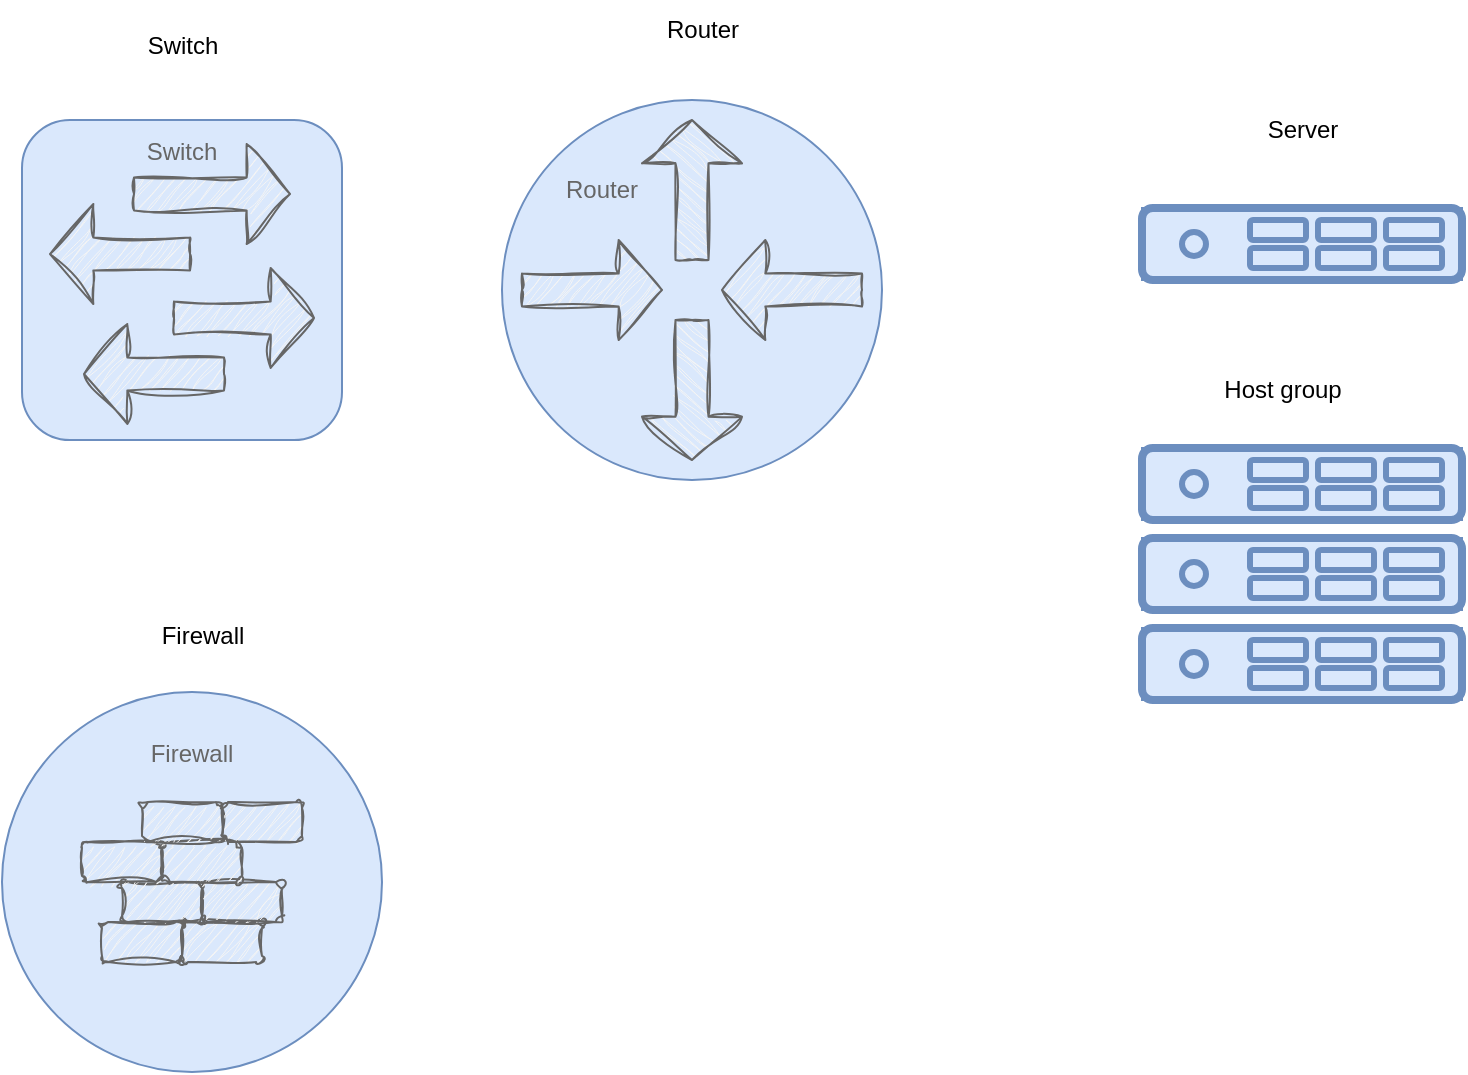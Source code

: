 <mxfile version="25.0.2">
  <diagram name="Seite-1" id="SrqFh5oyxcoo33-7i-of">
    <mxGraphModel dx="1430" dy="825" grid="1" gridSize="10" guides="1" tooltips="1" connect="1" arrows="1" fold="1" page="1" pageScale="1" pageWidth="827" pageHeight="1169" math="0" shadow="0">
      <root>
        <mxCell id="0" />
        <mxCell id="1" parent="0" />
        <mxCell id="4YILZ2q9aPKqP9c5X9KM-10" value="Router" style="text;html=1;align=center;verticalAlign=middle;resizable=0;points=[];autosize=1;strokeColor=none;fillColor=none;" vertex="1" parent="1">
          <mxGeometry x="370" y="360" width="60" height="30" as="geometry" />
        </mxCell>
        <mxCell id="4YILZ2q9aPKqP9c5X9KM-16" value="Switch" style="text;html=1;align=center;verticalAlign=middle;resizable=0;points=[];autosize=1;strokeColor=none;fillColor=none;" vertex="1" parent="1">
          <mxGeometry x="110" y="368" width="60" height="30" as="geometry" />
        </mxCell>
        <mxCell id="4YILZ2q9aPKqP9c5X9KM-25" value="" style="group;fillColor=#dae8fc;strokeColor=#6c8ebf;" vertex="1" connectable="0" parent="1">
          <mxGeometry x="620" y="464" width="160" height="36" as="geometry" />
        </mxCell>
        <mxCell id="4YILZ2q9aPKqP9c5X9KM-17" value="" style="rounded=1;whiteSpace=wrap;html=1;strokeWidth=4;fillColor=#dae8fc;strokeColor=#6c8ebf;" vertex="1" parent="4YILZ2q9aPKqP9c5X9KM-25">
          <mxGeometry width="160" height="36" as="geometry" />
        </mxCell>
        <mxCell id="4YILZ2q9aPKqP9c5X9KM-18" value="" style="ellipse;whiteSpace=wrap;html=1;aspect=fixed;strokeWidth=3;fillColor=#dae8fc;strokeColor=#6c8ebf;" vertex="1" parent="4YILZ2q9aPKqP9c5X9KM-25">
          <mxGeometry x="20" y="12" width="12" height="12" as="geometry" />
        </mxCell>
        <mxCell id="4YILZ2q9aPKqP9c5X9KM-19" value="" style="rounded=1;whiteSpace=wrap;html=1;strokeWidth=3;fillColor=#dae8fc;strokeColor=#6c8ebf;" vertex="1" parent="4YILZ2q9aPKqP9c5X9KM-25">
          <mxGeometry x="54" y="6" width="28" height="10" as="geometry" />
        </mxCell>
        <mxCell id="4YILZ2q9aPKqP9c5X9KM-20" value="" style="rounded=1;whiteSpace=wrap;html=1;strokeWidth=3;fillColor=#dae8fc;strokeColor=#6c8ebf;" vertex="1" parent="4YILZ2q9aPKqP9c5X9KM-25">
          <mxGeometry x="88" y="6" width="28" height="10" as="geometry" />
        </mxCell>
        <mxCell id="4YILZ2q9aPKqP9c5X9KM-21" value="" style="rounded=1;whiteSpace=wrap;html=1;strokeWidth=3;fillColor=#dae8fc;strokeColor=#6c8ebf;" vertex="1" parent="4YILZ2q9aPKqP9c5X9KM-25">
          <mxGeometry x="122" y="6" width="28" height="10" as="geometry" />
        </mxCell>
        <mxCell id="4YILZ2q9aPKqP9c5X9KM-22" value="" style="rounded=1;whiteSpace=wrap;html=1;strokeWidth=3;fillColor=#dae8fc;strokeColor=#6c8ebf;" vertex="1" parent="4YILZ2q9aPKqP9c5X9KM-25">
          <mxGeometry x="54" y="20" width="28" height="10" as="geometry" />
        </mxCell>
        <mxCell id="4YILZ2q9aPKqP9c5X9KM-23" value="" style="rounded=1;whiteSpace=wrap;html=1;strokeWidth=3;fillColor=#dae8fc;strokeColor=#6c8ebf;" vertex="1" parent="4YILZ2q9aPKqP9c5X9KM-25">
          <mxGeometry x="88" y="20" width="28" height="10" as="geometry" />
        </mxCell>
        <mxCell id="4YILZ2q9aPKqP9c5X9KM-24" value="" style="rounded=1;whiteSpace=wrap;html=1;strokeWidth=3;fillColor=#dae8fc;strokeColor=#6c8ebf;" vertex="1" parent="4YILZ2q9aPKqP9c5X9KM-25">
          <mxGeometry x="122" y="20" width="28" height="10" as="geometry" />
        </mxCell>
        <mxCell id="4YILZ2q9aPKqP9c5X9KM-26" value="" style="group;fillColor=default;fillStyle=auto;container=0;" vertex="1" connectable="0" parent="1">
          <mxGeometry x="300" y="410" width="190" height="190" as="geometry" />
        </mxCell>
        <mxCell id="4YILZ2q9aPKqP9c5X9KM-28" value="Server" style="text;html=1;align=center;verticalAlign=middle;resizable=0;points=[];autosize=1;strokeColor=none;fillColor=none;" vertex="1" parent="1">
          <mxGeometry x="670" y="410" width="60" height="30" as="geometry" />
        </mxCell>
        <mxCell id="4YILZ2q9aPKqP9c5X9KM-29" value="" style="group;fillColor=#dae8fc;strokeColor=#6c8ebf;" vertex="1" connectable="0" parent="1">
          <mxGeometry x="620" y="584" width="160" height="36" as="geometry" />
        </mxCell>
        <mxCell id="4YILZ2q9aPKqP9c5X9KM-30" value="" style="rounded=1;whiteSpace=wrap;html=1;strokeWidth=4;fillColor=#dae8fc;strokeColor=#6c8ebf;" vertex="1" parent="4YILZ2q9aPKqP9c5X9KM-29">
          <mxGeometry width="160" height="36" as="geometry" />
        </mxCell>
        <mxCell id="4YILZ2q9aPKqP9c5X9KM-31" value="" style="ellipse;whiteSpace=wrap;html=1;aspect=fixed;strokeWidth=3;fillColor=#dae8fc;strokeColor=#6c8ebf;" vertex="1" parent="4YILZ2q9aPKqP9c5X9KM-29">
          <mxGeometry x="20" y="12" width="12" height="12" as="geometry" />
        </mxCell>
        <mxCell id="4YILZ2q9aPKqP9c5X9KM-32" value="" style="rounded=1;whiteSpace=wrap;html=1;strokeWidth=3;fillColor=#dae8fc;strokeColor=#6c8ebf;" vertex="1" parent="4YILZ2q9aPKqP9c5X9KM-29">
          <mxGeometry x="54" y="6" width="28" height="10" as="geometry" />
        </mxCell>
        <mxCell id="4YILZ2q9aPKqP9c5X9KM-33" value="" style="rounded=1;whiteSpace=wrap;html=1;strokeWidth=3;fillColor=#dae8fc;strokeColor=#6c8ebf;" vertex="1" parent="4YILZ2q9aPKqP9c5X9KM-29">
          <mxGeometry x="88" y="6" width="28" height="10" as="geometry" />
        </mxCell>
        <mxCell id="4YILZ2q9aPKqP9c5X9KM-34" value="" style="rounded=1;whiteSpace=wrap;html=1;strokeWidth=3;fillColor=#dae8fc;strokeColor=#6c8ebf;" vertex="1" parent="4YILZ2q9aPKqP9c5X9KM-29">
          <mxGeometry x="122" y="6" width="28" height="10" as="geometry" />
        </mxCell>
        <mxCell id="4YILZ2q9aPKqP9c5X9KM-35" value="" style="rounded=1;whiteSpace=wrap;html=1;strokeWidth=3;fillColor=#dae8fc;strokeColor=#6c8ebf;" vertex="1" parent="4YILZ2q9aPKqP9c5X9KM-29">
          <mxGeometry x="54" y="20" width="28" height="10" as="geometry" />
        </mxCell>
        <mxCell id="4YILZ2q9aPKqP9c5X9KM-36" value="" style="rounded=1;whiteSpace=wrap;html=1;strokeWidth=3;fillColor=#dae8fc;strokeColor=#6c8ebf;" vertex="1" parent="4YILZ2q9aPKqP9c5X9KM-29">
          <mxGeometry x="88" y="20" width="28" height="10" as="geometry" />
        </mxCell>
        <mxCell id="4YILZ2q9aPKqP9c5X9KM-37" value="" style="rounded=1;whiteSpace=wrap;html=1;strokeWidth=3;fillColor=#dae8fc;strokeColor=#6c8ebf;" vertex="1" parent="4YILZ2q9aPKqP9c5X9KM-29">
          <mxGeometry x="122" y="20" width="28" height="10" as="geometry" />
        </mxCell>
        <mxCell id="4YILZ2q9aPKqP9c5X9KM-39" value="" style="group;fillColor=#dae8fc;strokeColor=#6c8ebf;" vertex="1" connectable="0" parent="1">
          <mxGeometry x="620" y="629" width="160" height="36" as="geometry" />
        </mxCell>
        <mxCell id="4YILZ2q9aPKqP9c5X9KM-40" value="" style="rounded=1;whiteSpace=wrap;html=1;strokeWidth=4;fillColor=#dae8fc;strokeColor=#6c8ebf;" vertex="1" parent="4YILZ2q9aPKqP9c5X9KM-39">
          <mxGeometry width="160" height="36" as="geometry" />
        </mxCell>
        <mxCell id="4YILZ2q9aPKqP9c5X9KM-41" value="" style="ellipse;whiteSpace=wrap;html=1;aspect=fixed;strokeWidth=3;fillColor=#dae8fc;strokeColor=#6c8ebf;" vertex="1" parent="4YILZ2q9aPKqP9c5X9KM-39">
          <mxGeometry x="20" y="12" width="12" height="12" as="geometry" />
        </mxCell>
        <mxCell id="4YILZ2q9aPKqP9c5X9KM-42" value="" style="rounded=1;whiteSpace=wrap;html=1;strokeWidth=3;fillColor=#dae8fc;strokeColor=#6c8ebf;" vertex="1" parent="4YILZ2q9aPKqP9c5X9KM-39">
          <mxGeometry x="54" y="6" width="28" height="10" as="geometry" />
        </mxCell>
        <mxCell id="4YILZ2q9aPKqP9c5X9KM-43" value="" style="rounded=1;whiteSpace=wrap;html=1;strokeWidth=3;fillColor=#dae8fc;strokeColor=#6c8ebf;" vertex="1" parent="4YILZ2q9aPKqP9c5X9KM-39">
          <mxGeometry x="88" y="6" width="28" height="10" as="geometry" />
        </mxCell>
        <mxCell id="4YILZ2q9aPKqP9c5X9KM-44" value="" style="rounded=1;whiteSpace=wrap;html=1;strokeWidth=3;fillColor=#dae8fc;strokeColor=#6c8ebf;" vertex="1" parent="4YILZ2q9aPKqP9c5X9KM-39">
          <mxGeometry x="122" y="6" width="28" height="10" as="geometry" />
        </mxCell>
        <mxCell id="4YILZ2q9aPKqP9c5X9KM-45" value="" style="rounded=1;whiteSpace=wrap;html=1;strokeWidth=3;fillColor=#dae8fc;strokeColor=#6c8ebf;" vertex="1" parent="4YILZ2q9aPKqP9c5X9KM-39">
          <mxGeometry x="54" y="20" width="28" height="10" as="geometry" />
        </mxCell>
        <mxCell id="4YILZ2q9aPKqP9c5X9KM-46" value="" style="rounded=1;whiteSpace=wrap;html=1;strokeWidth=3;fillColor=#dae8fc;strokeColor=#6c8ebf;" vertex="1" parent="4YILZ2q9aPKqP9c5X9KM-39">
          <mxGeometry x="88" y="20" width="28" height="10" as="geometry" />
        </mxCell>
        <mxCell id="4YILZ2q9aPKqP9c5X9KM-47" value="" style="rounded=1;whiteSpace=wrap;html=1;strokeWidth=3;fillColor=#dae8fc;strokeColor=#6c8ebf;" vertex="1" parent="4YILZ2q9aPKqP9c5X9KM-39">
          <mxGeometry x="122" y="20" width="28" height="10" as="geometry" />
        </mxCell>
        <mxCell id="4YILZ2q9aPKqP9c5X9KM-48" value="" style="group;fillColor=#dae8fc;strokeColor=#6c8ebf;" vertex="1" connectable="0" parent="1">
          <mxGeometry x="620" y="674" width="160" height="36" as="geometry" />
        </mxCell>
        <mxCell id="4YILZ2q9aPKqP9c5X9KM-49" value="" style="rounded=1;whiteSpace=wrap;html=1;strokeWidth=4;fillColor=#dae8fc;strokeColor=#6c8ebf;" vertex="1" parent="4YILZ2q9aPKqP9c5X9KM-48">
          <mxGeometry width="160" height="36" as="geometry" />
        </mxCell>
        <mxCell id="4YILZ2q9aPKqP9c5X9KM-50" value="" style="ellipse;whiteSpace=wrap;html=1;aspect=fixed;strokeWidth=3;fillColor=#dae8fc;strokeColor=#6c8ebf;" vertex="1" parent="4YILZ2q9aPKqP9c5X9KM-48">
          <mxGeometry x="20" y="12" width="12" height="12" as="geometry" />
        </mxCell>
        <mxCell id="4YILZ2q9aPKqP9c5X9KM-51" value="" style="rounded=1;whiteSpace=wrap;html=1;strokeWidth=3;fillColor=#dae8fc;strokeColor=#6c8ebf;" vertex="1" parent="4YILZ2q9aPKqP9c5X9KM-48">
          <mxGeometry x="54" y="6" width="28" height="10" as="geometry" />
        </mxCell>
        <mxCell id="4YILZ2q9aPKqP9c5X9KM-52" value="" style="rounded=1;whiteSpace=wrap;html=1;strokeWidth=3;fillColor=#dae8fc;strokeColor=#6c8ebf;" vertex="1" parent="4YILZ2q9aPKqP9c5X9KM-48">
          <mxGeometry x="88" y="6" width="28" height="10" as="geometry" />
        </mxCell>
        <mxCell id="4YILZ2q9aPKqP9c5X9KM-53" value="" style="rounded=1;whiteSpace=wrap;html=1;strokeWidth=3;fillColor=#dae8fc;strokeColor=#6c8ebf;" vertex="1" parent="4YILZ2q9aPKqP9c5X9KM-48">
          <mxGeometry x="122" y="6" width="28" height="10" as="geometry" />
        </mxCell>
        <mxCell id="4YILZ2q9aPKqP9c5X9KM-54" value="" style="rounded=1;whiteSpace=wrap;html=1;strokeWidth=3;fillColor=#dae8fc;strokeColor=#6c8ebf;" vertex="1" parent="4YILZ2q9aPKqP9c5X9KM-48">
          <mxGeometry x="54" y="20" width="28" height="10" as="geometry" />
        </mxCell>
        <mxCell id="4YILZ2q9aPKqP9c5X9KM-55" value="" style="rounded=1;whiteSpace=wrap;html=1;strokeWidth=3;fillColor=#dae8fc;strokeColor=#6c8ebf;" vertex="1" parent="4YILZ2q9aPKqP9c5X9KM-48">
          <mxGeometry x="88" y="20" width="28" height="10" as="geometry" />
        </mxCell>
        <mxCell id="4YILZ2q9aPKqP9c5X9KM-56" value="" style="rounded=1;whiteSpace=wrap;html=1;strokeWidth=3;fillColor=#dae8fc;strokeColor=#6c8ebf;" vertex="1" parent="4YILZ2q9aPKqP9c5X9KM-48">
          <mxGeometry x="122" y="20" width="28" height="10" as="geometry" />
        </mxCell>
        <mxCell id="4YILZ2q9aPKqP9c5X9KM-57" value="Host group" style="text;html=1;align=center;verticalAlign=middle;resizable=0;points=[];autosize=1;strokeColor=none;fillColor=none;" vertex="1" parent="1">
          <mxGeometry x="650" y="540" width="80" height="30" as="geometry" />
        </mxCell>
        <mxCell id="4YILZ2q9aPKqP9c5X9KM-59" value="&lt;font color=&quot;#666666&quot;&gt;Firewall&lt;/font&gt;&lt;div&gt;&lt;font color=&quot;#666666&quot;&gt;&lt;br&gt;&lt;/font&gt;&lt;/div&gt;&lt;div&gt;&lt;font color=&quot;#666666&quot;&gt;&lt;br&gt;&lt;/font&gt;&lt;/div&gt;&lt;div&gt;&lt;font color=&quot;#666666&quot;&gt;&lt;br&gt;&lt;/font&gt;&lt;/div&gt;&lt;div&gt;&lt;font color=&quot;#666666&quot;&gt;&lt;br&gt;&lt;/font&gt;&lt;/div&gt;&lt;div&gt;&lt;font color=&quot;#666666&quot;&gt;&lt;br&gt;&lt;/font&gt;&lt;/div&gt;&lt;div&gt;&lt;font color=&quot;#666666&quot;&gt;&lt;br&gt;&lt;/font&gt;&lt;/div&gt;&lt;div&gt;&lt;font color=&quot;#666666&quot;&gt;&lt;br&gt;&lt;/font&gt;&lt;/div&gt;&lt;div&gt;&lt;font color=&quot;#666666&quot;&gt;&lt;br&gt;&lt;/font&gt;&lt;/div&gt;&lt;div&gt;&lt;br&gt;&lt;/div&gt;" style="ellipse;whiteSpace=wrap;html=1;aspect=fixed;fillColor=#dae8fc;strokeColor=#6c8ebf;" vertex="1" parent="1">
          <mxGeometry x="50" y="706" width="190" height="190" as="geometry" />
        </mxCell>
        <mxCell id="4YILZ2q9aPKqP9c5X9KM-97" value="" style="rounded=1;whiteSpace=wrap;html=1;strokeWidth=1;sketch=1;curveFitting=1;jiggle=2;fillColor=#f5f5f5;strokeColor=#666666;fontColor=#333333;" vertex="1" parent="1">
          <mxGeometry x="100" y="821" width="40" height="20" as="geometry" />
        </mxCell>
        <mxCell id="4YILZ2q9aPKqP9c5X9KM-98" value="" style="rounded=1;whiteSpace=wrap;html=1;strokeWidth=1;sketch=1;curveFitting=1;jiggle=2;fillColor=#f5f5f5;strokeColor=#666666;fontColor=#333333;" vertex="1" parent="1">
          <mxGeometry x="140" y="821" width="40" height="20" as="geometry" />
        </mxCell>
        <mxCell id="4YILZ2q9aPKqP9c5X9KM-99" value="" style="rounded=1;whiteSpace=wrap;html=1;strokeWidth=1;sketch=1;curveFitting=1;jiggle=2;fillColor=#f5f5f5;strokeColor=#666666;fontColor=#333333;" vertex="1" parent="1">
          <mxGeometry x="110" y="801" width="40" height="20" as="geometry" />
        </mxCell>
        <mxCell id="4YILZ2q9aPKqP9c5X9KM-100" value="" style="rounded=1;whiteSpace=wrap;html=1;strokeWidth=1;sketch=1;curveFitting=1;jiggle=2;fillColor=#f5f5f5;strokeColor=#666666;fontColor=#333333;" vertex="1" parent="1">
          <mxGeometry x="150" y="801" width="40" height="20" as="geometry" />
        </mxCell>
        <mxCell id="4YILZ2q9aPKqP9c5X9KM-101" value="" style="rounded=1;whiteSpace=wrap;html=1;strokeWidth=1;sketch=1;curveFitting=1;jiggle=2;fillColor=#f5f5f5;strokeColor=#666666;fontColor=#333333;" vertex="1" parent="1">
          <mxGeometry x="90" y="781" width="40" height="20" as="geometry" />
        </mxCell>
        <mxCell id="4YILZ2q9aPKqP9c5X9KM-102" value="" style="rounded=1;whiteSpace=wrap;html=1;strokeWidth=1;sketch=1;curveFitting=1;jiggle=2;fillColor=#f5f5f5;strokeColor=#666666;fontColor=#333333;" vertex="1" parent="1">
          <mxGeometry x="130" y="781" width="40" height="20" as="geometry" />
        </mxCell>
        <mxCell id="4YILZ2q9aPKqP9c5X9KM-103" value="" style="rounded=1;whiteSpace=wrap;html=1;strokeWidth=1;sketch=1;curveFitting=1;jiggle=2;fillColor=#f5f5f5;strokeColor=#666666;fontColor=#333333;" vertex="1" parent="1">
          <mxGeometry x="120" y="761" width="40" height="20" as="geometry" />
        </mxCell>
        <mxCell id="4YILZ2q9aPKqP9c5X9KM-104" value="" style="rounded=1;whiteSpace=wrap;html=1;strokeWidth=1;sketch=1;curveFitting=1;jiggle=2;fillColor=#f5f5f5;strokeColor=#666666;fontColor=#333333;" vertex="1" parent="1">
          <mxGeometry x="160" y="761" width="40" height="20" as="geometry" />
        </mxCell>
        <mxCell id="4YILZ2q9aPKqP9c5X9KM-105" value="Firewall" style="text;html=1;align=center;verticalAlign=middle;resizable=0;points=[];autosize=1;strokeColor=none;fillColor=none;" vertex="1" parent="1">
          <mxGeometry x="120" y="663" width="60" height="30" as="geometry" />
        </mxCell>
        <mxCell id="4YILZ2q9aPKqP9c5X9KM-9" value="&lt;font color=&quot;#666666&quot;&gt;Switch&lt;/font&gt;&lt;div&gt;&lt;font color=&quot;#666666&quot;&gt;&lt;br&gt;&lt;/font&gt;&lt;/div&gt;&lt;div&gt;&lt;font color=&quot;#666666&quot;&gt;&lt;br&gt;&lt;/font&gt;&lt;/div&gt;&lt;div&gt;&lt;font color=&quot;#666666&quot;&gt;&lt;br&gt;&lt;/font&gt;&lt;/div&gt;&lt;div&gt;&lt;font color=&quot;#666666&quot;&gt;&lt;br&gt;&lt;/font&gt;&lt;/div&gt;&lt;div&gt;&lt;font color=&quot;#666666&quot;&gt;&lt;br&gt;&lt;/font&gt;&lt;/div&gt;&lt;div&gt;&lt;font color=&quot;#666666&quot;&gt;&lt;br&gt;&lt;/font&gt;&lt;/div&gt;&lt;div&gt;&lt;font color=&quot;#666666&quot;&gt;&lt;br&gt;&lt;/font&gt;&lt;/div&gt;&lt;div&gt;&lt;font color=&quot;#666666&quot;&gt;&lt;br&gt;&lt;/font&gt;&lt;/div&gt;&lt;div&gt;&lt;br&gt;&lt;/div&gt;" style="rounded=1;whiteSpace=wrap;html=1;fillColor=#dae8fc;strokeColor=#6c8ebf;container=0;" vertex="1" parent="1">
          <mxGeometry x="60" y="420" width="160" height="160" as="geometry" />
        </mxCell>
        <mxCell id="4YILZ2q9aPKqP9c5X9KM-11" value="" style="html=1;shadow=0;dashed=0;align=center;verticalAlign=middle;shape=mxgraph.arrows2.arrow;dy=0.67;dx=21.67;direction=north;notch=0;strokeColor=#666666;rotation=90;fillColor=#f5f5f5;sketch=1;curveFitting=1;jiggle=2;fontColor=#333333;container=0;" vertex="1" parent="1">
          <mxGeometry x="130" y="418" width="50" height="78" as="geometry" />
        </mxCell>
        <mxCell id="4YILZ2q9aPKqP9c5X9KM-12" value="" style="html=1;shadow=0;dashed=0;align=center;verticalAlign=middle;shape=mxgraph.arrows2.arrow;dy=0.67;dx=21.67;direction=north;notch=0;strokeColor=#666666;rotation=90;fillColor=#f5f5f5;fontColor=#333333;sketch=1;curveFitting=1;jiggle=2;container=0;" vertex="1" parent="1">
          <mxGeometry x="146" y="484" width="50" height="70" as="geometry" />
        </mxCell>
        <mxCell id="4YILZ2q9aPKqP9c5X9KM-13" value="" style="html=1;shadow=0;dashed=0;align=center;verticalAlign=middle;shape=mxgraph.arrows2.arrow;dy=0.67;dx=21.67;direction=north;notch=0;strokeColor=#666666;rotation=-90;fillColor=#f5f5f5;fontColor=#333333;sketch=1;curveFitting=1;jiggle=2;container=0;" vertex="1" parent="1">
          <mxGeometry x="84" y="452" width="50" height="70" as="geometry" />
        </mxCell>
        <mxCell id="4YILZ2q9aPKqP9c5X9KM-15" value="" style="html=1;shadow=0;dashed=0;align=center;verticalAlign=middle;shape=mxgraph.arrows2.arrow;dy=0.67;dx=21.67;direction=north;notch=0;strokeColor=#666666;rotation=-90;fillColor=#f5f5f5;fontColor=#333333;sketch=1;curveFitting=1;jiggle=2;container=0;" vertex="1" parent="1">
          <mxGeometry x="101" y="512" width="50" height="70" as="geometry" />
        </mxCell>
        <mxCell id="4YILZ2q9aPKqP9c5X9KM-2" value="&lt;font color=&quot;#666666&quot;&gt;&amp;nbsp; &amp;nbsp; &amp;nbsp; &amp;nbsp; &amp;nbsp;Router&lt;/font&gt;&lt;div&gt;&lt;font color=&quot;#666666&quot;&gt;&lt;br&gt;&lt;/font&gt;&lt;/div&gt;&lt;div&gt;&lt;font color=&quot;#666666&quot;&gt;&lt;br&gt;&lt;/font&gt;&lt;/div&gt;&lt;div&gt;&lt;font color=&quot;#666666&quot;&gt;&lt;br&gt;&lt;/font&gt;&lt;/div&gt;&lt;div&gt;&lt;font color=&quot;#666666&quot;&gt;&lt;br&gt;&lt;/font&gt;&lt;/div&gt;&lt;div&gt;&lt;font color=&quot;#666666&quot;&gt;&lt;br&gt;&lt;/font&gt;&lt;/div&gt;&lt;div&gt;&lt;font color=&quot;#666666&quot;&gt;&lt;br&gt;&lt;/font&gt;&lt;/div&gt;&lt;div&gt;&lt;br&gt;&lt;/div&gt;" style="ellipse;whiteSpace=wrap;html=1;aspect=fixed;fillColor=#dae8fc;strokeColor=#6c8ebf;container=0;align=left;" vertex="1" parent="1">
          <mxGeometry x="300" y="410" width="190" height="190" as="geometry" />
        </mxCell>
        <mxCell id="4YILZ2q9aPKqP9c5X9KM-5" value="" style="html=1;shadow=0;dashed=0;align=center;verticalAlign=middle;shape=mxgraph.arrows2.arrow;dy=0.67;dx=21.67;direction=north;notch=0;strokeColor=#666666;fillColor=#f5f5f5;fontColor=#333333;sketch=1;curveFitting=1;jiggle=2;container=0;" vertex="1" parent="1">
          <mxGeometry x="370" y="420" width="50" height="70" as="geometry" />
        </mxCell>
        <mxCell id="4YILZ2q9aPKqP9c5X9KM-6" value="" style="html=1;shadow=0;dashed=0;align=center;verticalAlign=middle;shape=mxgraph.arrows2.arrow;dy=0.67;dx=21.67;direction=north;notch=0;strokeColor=#666666;rotation=-180;fillColor=#f5f5f5;fontColor=#333333;sketch=1;curveFitting=1;jiggle=2;container=0;" vertex="1" parent="1">
          <mxGeometry x="370" y="520" width="50" height="70" as="geometry" />
        </mxCell>
        <mxCell id="4YILZ2q9aPKqP9c5X9KM-7" value="" style="html=1;shadow=0;dashed=0;align=center;verticalAlign=middle;shape=mxgraph.arrows2.arrow;dy=0.67;dx=21.67;direction=north;notch=0;strokeColor=#666666;rotation=-90;fillColor=#f5f5f5;fontColor=#333333;sketch=1;curveFitting=1;jiggle=2;container=0;" vertex="1" parent="1">
          <mxGeometry x="420" y="470" width="50" height="70" as="geometry" />
        </mxCell>
        <mxCell id="4YILZ2q9aPKqP9c5X9KM-8" value="" style="html=1;shadow=0;dashed=0;align=center;verticalAlign=middle;shape=mxgraph.arrows2.arrow;dy=0.67;dx=21.67;direction=north;notch=0;strokeColor=#666666;rotation=90;fillColor=#f5f5f5;fontColor=#333333;sketch=1;curveFitting=1;jiggle=2;container=0;" vertex="1" parent="1">
          <mxGeometry x="320" y="470" width="50" height="70" as="geometry" />
        </mxCell>
      </root>
    </mxGraphModel>
  </diagram>
</mxfile>
